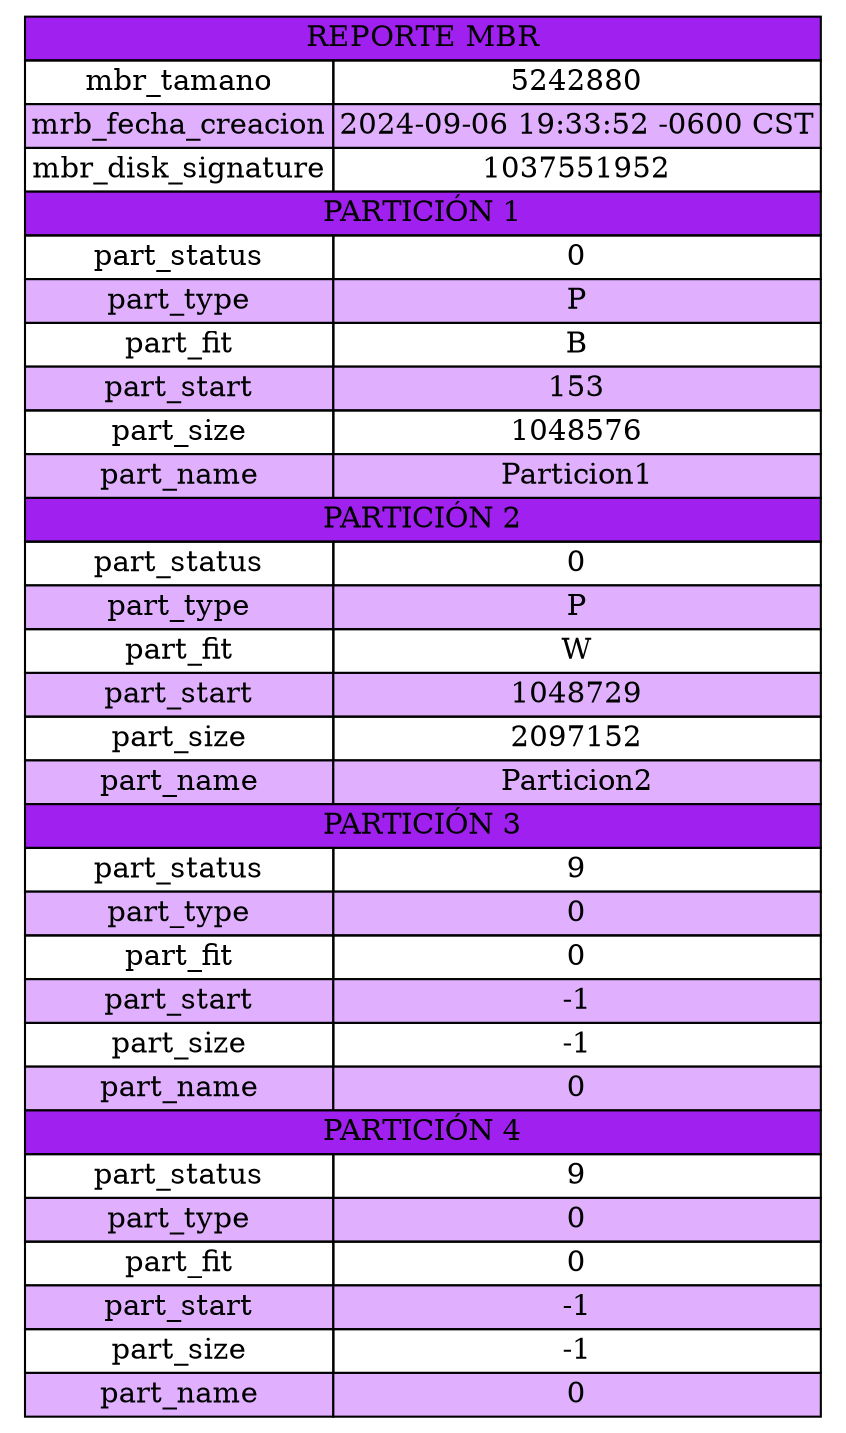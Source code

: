 digraph G {
        node [shape=plaintext]
        tabla [label=<
            <table border="0" cellborder="1" cellspacing="0">
                <tr><td colspan="2" bgcolor="purple"> REPORTE MBR </td></tr>
                <tr><td>mbr_tamano</td><td>5242880</td></tr>
                <tr><td bgcolor = "#E0B0FF">mrb_fecha_creacion</td><td bgcolor = "#E0B0FF">2024-09-06 19:33:52 -0600 CST</td></tr>
                <tr><td>mbr_disk_signature</td><td>1037551952</td></tr>
            
				<tr><td colspan="2" bgcolor = "purple"> PARTICIÓN 1 </td></tr>
				<tr><td>part_status</td><td>0</td></tr>
				<tr><td bgcolor = "#E0B0FF">part_type</td><td bgcolor = "#E0B0FF">P</td></tr>
				<tr><td>part_fit</td><td>B</td></tr>
				<tr><td bgcolor = "#E0B0FF">part_start</td><td bgcolor = "#E0B0FF">153</td></tr>
				<tr><td>part_size</td><td>1048576</td></tr>
				<tr><td bgcolor = "#E0B0FF">part_name</td><td bgcolor = "#E0B0FF">Particion1</td></tr>
			
				<tr><td colspan="2" bgcolor = "purple"> PARTICIÓN 2 </td></tr>
				<tr><td>part_status</td><td>0</td></tr>
				<tr><td bgcolor = "#E0B0FF">part_type</td><td bgcolor = "#E0B0FF">P</td></tr>
				<tr><td>part_fit</td><td>W</td></tr>
				<tr><td bgcolor = "#E0B0FF">part_start</td><td bgcolor = "#E0B0FF">1048729</td></tr>
				<tr><td>part_size</td><td>2097152</td></tr>
				<tr><td bgcolor = "#E0B0FF">part_name</td><td bgcolor = "#E0B0FF">Particion2</td></tr>
			
				<tr><td colspan="2" bgcolor = "purple"> PARTICIÓN 3 </td></tr>
				<tr><td>part_status</td><td>9</td></tr>
				<tr><td bgcolor = "#E0B0FF">part_type</td><td bgcolor = "#E0B0FF">0</td></tr>
				<tr><td>part_fit</td><td>0</td></tr>
				<tr><td bgcolor = "#E0B0FF">part_start</td><td bgcolor = "#E0B0FF">-1</td></tr>
				<tr><td>part_size</td><td>-1</td></tr>
				<tr><td bgcolor = "#E0B0FF">part_name</td><td bgcolor = "#E0B0FF">0</td></tr>
			
				<tr><td colspan="2" bgcolor = "purple"> PARTICIÓN 4 </td></tr>
				<tr><td>part_status</td><td>9</td></tr>
				<tr><td bgcolor = "#E0B0FF">part_type</td><td bgcolor = "#E0B0FF">0</td></tr>
				<tr><td>part_fit</td><td>0</td></tr>
				<tr><td bgcolor = "#E0B0FF">part_start</td><td bgcolor = "#E0B0FF">-1</td></tr>
				<tr><td>part_size</td><td>-1</td></tr>
				<tr><td bgcolor = "#E0B0FF">part_name</td><td bgcolor = "#E0B0FF">0</td></tr>
			</table>>] }
